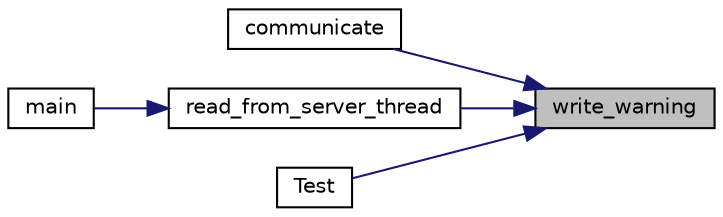 digraph "write_warning"
{
 // LATEX_PDF_SIZE
  edge [fontname="Helvetica",fontsize="10",labelfontname="Helvetica",labelfontsize="10"];
  node [fontname="Helvetica",fontsize="10",shape=record];
  rankdir="RL";
  Node1 [label="write_warning",height=0.2,width=0.4,color="black", fillcolor="grey75", style="filled", fontcolor="black",tooltip="Log an error message."];
  Node1 -> Node2 [dir="back",color="midnightblue",fontsize="10",style="solid",fontname="Helvetica"];
  Node2 [label="communicate",height=0.2,width=0.4,color="black", fillcolor="white", style="filled",URL="$epoll__handler_8c.html#a0860b9e51fefecae303da19ee82e0b2e",tooltip="Handle communication with the server."];
  Node1 -> Node3 [dir="back",color="midnightblue",fontsize="10",style="solid",fontname="Helvetica"];
  Node3 [label="read_from_server_thread",height=0.2,width=0.4,color="black", fillcolor="white", style="filled",URL="$read__from__server_8c.html#a380c17b4469c57a6ff36d5431c17a2d5",tooltip="Reads from the server and print (eventually) the formated message. This function is thread compliant."];
  Node3 -> Node4 [dir="back",color="midnightblue",fontsize="10",style="solid",fontname="Helvetica"];
  Node4 [label="main",height=0.2,width=0.4,color="black", fillcolor="white", style="filled",URL="$client__main_8c.html#a0ddf1224851353fc92bfbff6f499fa97",tooltip=" "];
  Node1 -> Node5 [dir="back",color="midnightblue",fontsize="10",style="solid",fontname="Helvetica"];
  Node5 [label="Test",height=0.2,width=0.4,color="black", fillcolor="white", style="filled",URL="$logger__test_8c.html#a89227601e5139a9410a589e109a76800",tooltip=" "];
}
